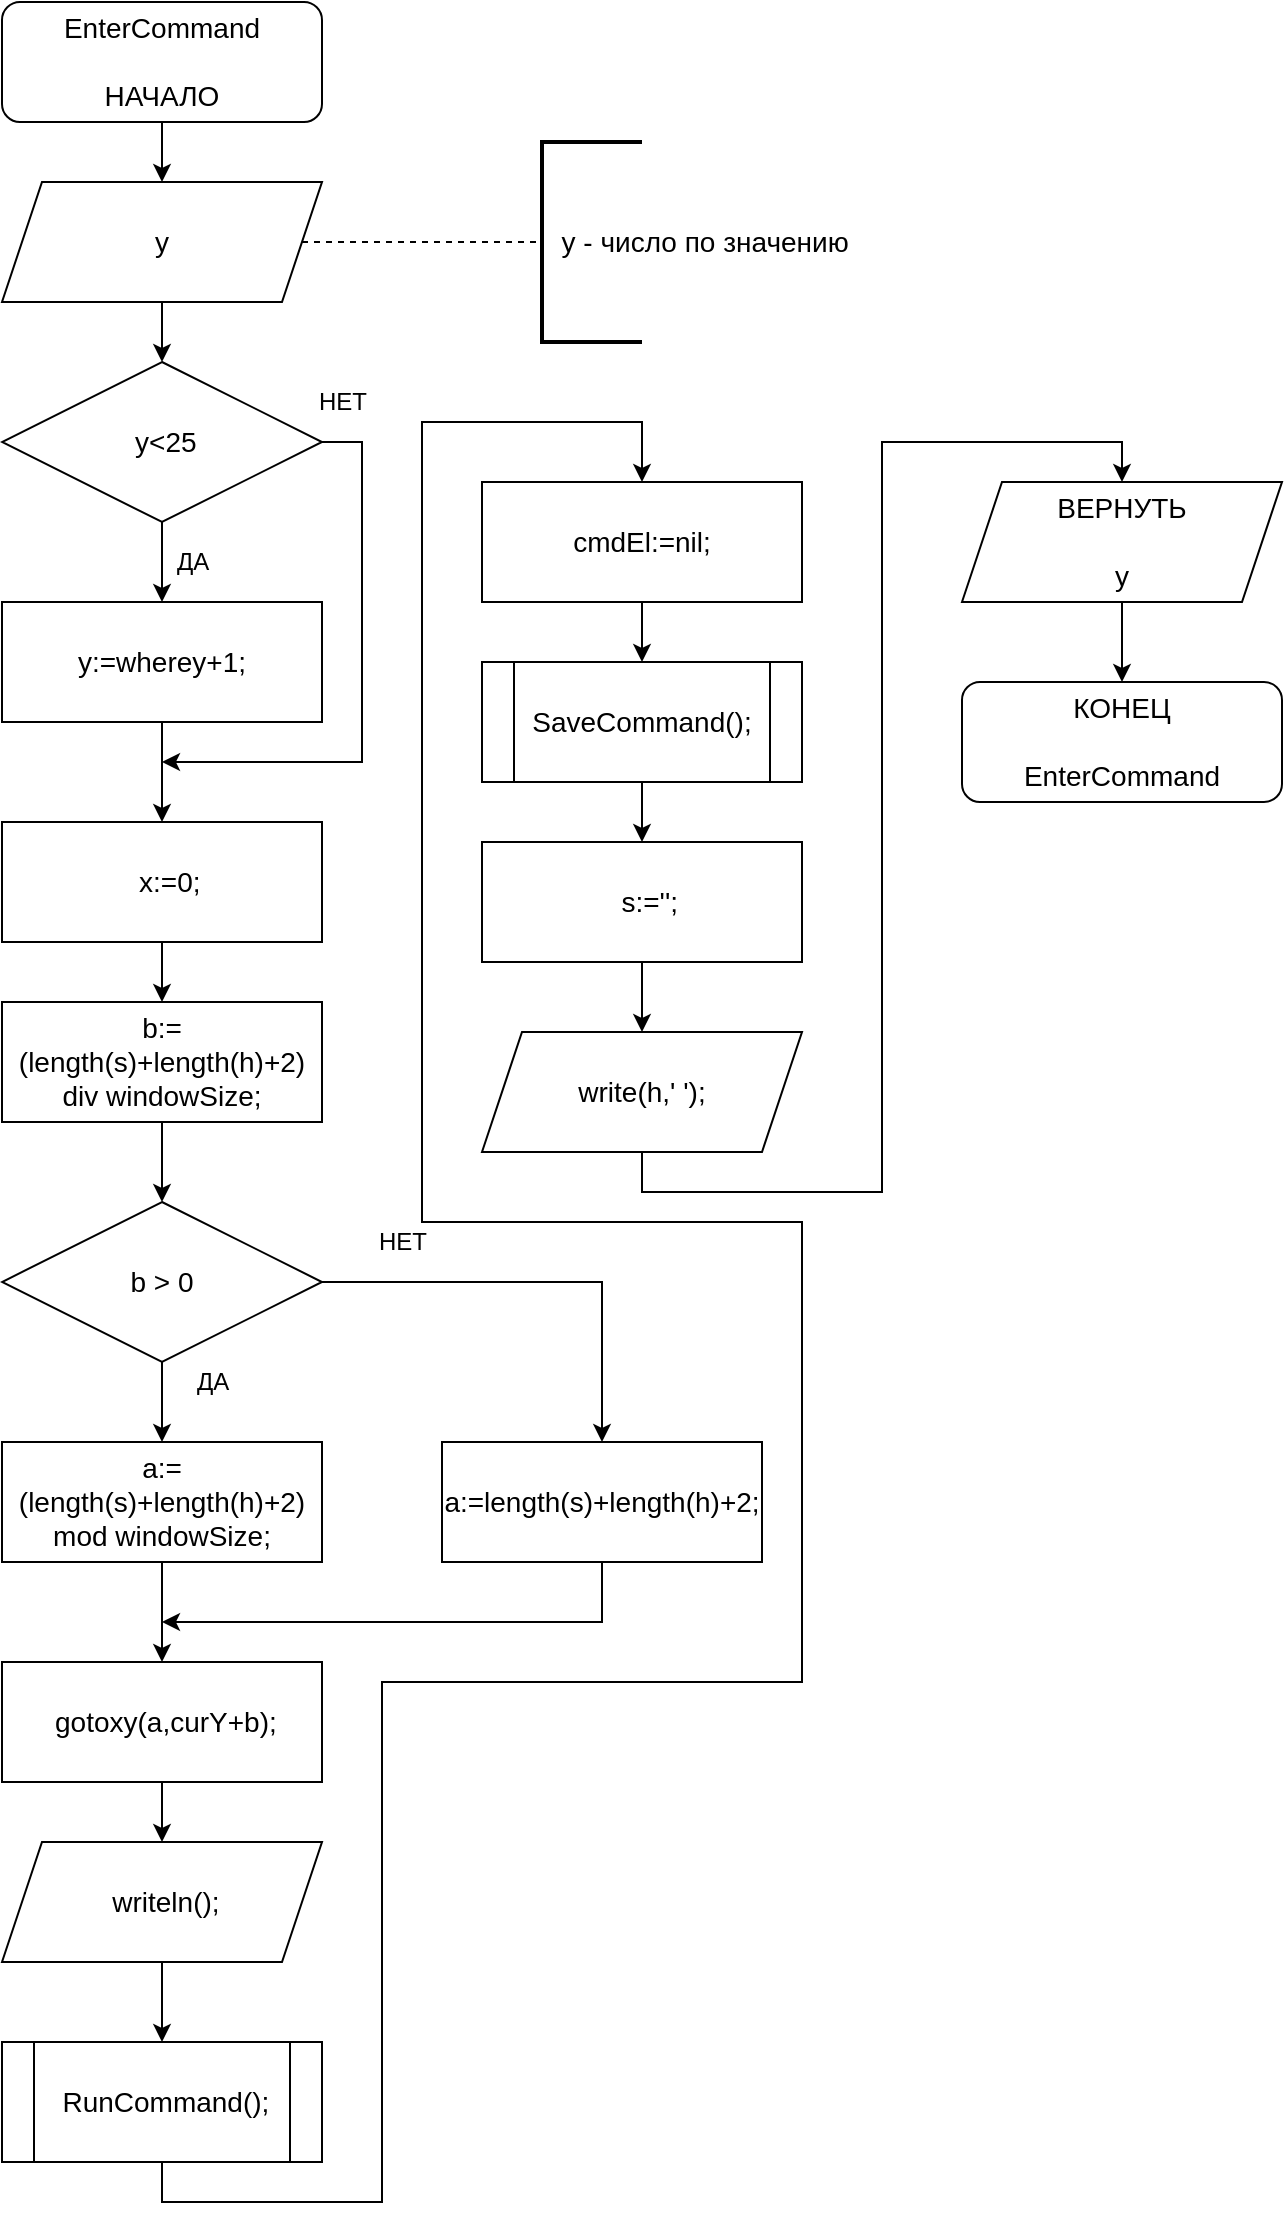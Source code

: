 <mxfile version="14.6.10" type="device"><diagram id="W9dQfq_vn-Y2g-CmqrOR" name="Page-1"><mxGraphModel dx="1422" dy="762" grid="1" gridSize="10" guides="1" tooltips="1" connect="1" arrows="1" fold="1" page="1" pageScale="1" pageWidth="827" pageHeight="1169" math="0" shadow="0"><root><mxCell id="0"/><mxCell id="1" parent="0"/><mxCell id="3BAsezgG50RGT3AIG67G-14" style="edgeStyle=orthogonalEdgeStyle;rounded=0;orthogonalLoop=1;jettySize=auto;html=1;exitX=0.5;exitY=1;exitDx=0;exitDy=0;entryX=0.5;entryY=0;entryDx=0;entryDy=0;" edge="1" parent="1" source="3BAsezgG50RGT3AIG67G-1" target="3BAsezgG50RGT3AIG67G-13"><mxGeometry relative="1" as="geometry"/></mxCell><mxCell id="3BAsezgG50RGT3AIG67G-1" value="&lt;font style=&quot;font-size: 14px&quot;&gt;EnterCommand&lt;br&gt;&lt;br&gt;НАЧАЛО&lt;/font&gt;" style="rounded=1;whiteSpace=wrap;html=1;" vertex="1" parent="1"><mxGeometry x="40" y="40" width="160" height="60" as="geometry"/></mxCell><mxCell id="3BAsezgG50RGT3AIG67G-5" style="edgeStyle=orthogonalEdgeStyle;rounded=0;orthogonalLoop=1;jettySize=auto;html=1;exitX=0.5;exitY=1;exitDx=0;exitDy=0;entryX=0.5;entryY=0;entryDx=0;entryDy=0;" edge="1" parent="1" source="3BAsezgG50RGT3AIG67G-2" target="3BAsezgG50RGT3AIG67G-4"><mxGeometry relative="1" as="geometry"/></mxCell><mxCell id="3BAsezgG50RGT3AIG67G-9" style="edgeStyle=orthogonalEdgeStyle;rounded=0;orthogonalLoop=1;jettySize=auto;html=1;exitX=1;exitY=0.5;exitDx=0;exitDy=0;" edge="1" parent="1" source="3BAsezgG50RGT3AIG67G-2"><mxGeometry relative="1" as="geometry"><mxPoint x="120" y="420" as="targetPoint"/><Array as="points"><mxPoint x="220" y="260"/><mxPoint x="220" y="420"/></Array></mxGeometry></mxCell><mxCell id="3BAsezgG50RGT3AIG67G-2" value="&lt;font style=&quot;font-size: 14px&quot;&gt;&amp;nbsp;y&amp;lt;25&lt;/font&gt;" style="rhombus;whiteSpace=wrap;html=1;" vertex="1" parent="1"><mxGeometry x="40" y="220" width="160" height="80" as="geometry"/></mxCell><mxCell id="3BAsezgG50RGT3AIG67G-8" style="edgeStyle=orthogonalEdgeStyle;rounded=0;orthogonalLoop=1;jettySize=auto;html=1;exitX=0.5;exitY=1;exitDx=0;exitDy=0;entryX=0.5;entryY=0;entryDx=0;entryDy=0;" edge="1" parent="1" source="3BAsezgG50RGT3AIG67G-4" target="3BAsezgG50RGT3AIG67G-7"><mxGeometry relative="1" as="geometry"/></mxCell><mxCell id="3BAsezgG50RGT3AIG67G-4" value="&lt;font style=&quot;font-size: 14px&quot;&gt;y:=wherey+1;&lt;/font&gt;" style="rounded=0;whiteSpace=wrap;html=1;" vertex="1" parent="1"><mxGeometry x="40" y="340" width="160" height="60" as="geometry"/></mxCell><mxCell id="3BAsezgG50RGT3AIG67G-6" value="ДА" style="text;html=1;align=center;verticalAlign=middle;resizable=0;points=[];autosize=1;strokeColor=none;" vertex="1" parent="1"><mxGeometry x="120" y="310" width="30" height="20" as="geometry"/></mxCell><mxCell id="3BAsezgG50RGT3AIG67G-12" style="edgeStyle=orthogonalEdgeStyle;rounded=0;orthogonalLoop=1;jettySize=auto;html=1;exitX=0.5;exitY=1;exitDx=0;exitDy=0;entryX=0.5;entryY=0;entryDx=0;entryDy=0;" edge="1" parent="1" source="3BAsezgG50RGT3AIG67G-7" target="3BAsezgG50RGT3AIG67G-11"><mxGeometry relative="1" as="geometry"><mxPoint x="120" y="540" as="targetPoint"/></mxGeometry></mxCell><mxCell id="3BAsezgG50RGT3AIG67G-7" value="&lt;font style=&quot;font-size: 14px&quot;&gt;&amp;nbsp; x:=0;&lt;/font&gt;" style="rounded=0;whiteSpace=wrap;html=1;" vertex="1" parent="1"><mxGeometry x="40" y="450" width="160" height="60" as="geometry"/></mxCell><mxCell id="3BAsezgG50RGT3AIG67G-10" value="НЕТ" style="text;html=1;align=center;verticalAlign=middle;resizable=0;points=[];autosize=1;strokeColor=none;" vertex="1" parent="1"><mxGeometry x="190" y="230" width="40" height="20" as="geometry"/></mxCell><mxCell id="3BAsezgG50RGT3AIG67G-19" style="edgeStyle=orthogonalEdgeStyle;rounded=0;orthogonalLoop=1;jettySize=auto;html=1;exitX=0.5;exitY=1;exitDx=0;exitDy=0;entryX=0.5;entryY=0;entryDx=0;entryDy=0;" edge="1" parent="1" source="3BAsezgG50RGT3AIG67G-11" target="3BAsezgG50RGT3AIG67G-18"><mxGeometry relative="1" as="geometry"/></mxCell><mxCell id="3BAsezgG50RGT3AIG67G-11" value="&lt;font style=&quot;font-size: 14px&quot;&gt;b:=(length(s)+length(h)+2) div windowSize;&lt;/font&gt;" style="rounded=0;whiteSpace=wrap;html=1;" vertex="1" parent="1"><mxGeometry x="40" y="540" width="160" height="60" as="geometry"/></mxCell><mxCell id="3BAsezgG50RGT3AIG67G-15" style="edgeStyle=orthogonalEdgeStyle;rounded=0;orthogonalLoop=1;jettySize=auto;html=1;exitX=0.5;exitY=1;exitDx=0;exitDy=0;" edge="1" parent="1" source="3BAsezgG50RGT3AIG67G-13" target="3BAsezgG50RGT3AIG67G-2"><mxGeometry relative="1" as="geometry"/></mxCell><mxCell id="3BAsezgG50RGT3AIG67G-13" value="&lt;font style=&quot;font-size: 14px&quot;&gt;y&lt;/font&gt;" style="shape=parallelogram;perimeter=parallelogramPerimeter;whiteSpace=wrap;html=1;fixedSize=1;" vertex="1" parent="1"><mxGeometry x="40" y="130" width="160" height="60" as="geometry"/></mxCell><mxCell id="3BAsezgG50RGT3AIG67G-16" value="" style="endArrow=none;dashed=1;html=1;rounded=0;edgeStyle=orthogonalEdgeStyle;exitX=1;exitY=0.5;exitDx=0;exitDy=0;" edge="1" parent="1" source="3BAsezgG50RGT3AIG67G-13" target="3BAsezgG50RGT3AIG67G-17"><mxGeometry width="50" height="50" relative="1" as="geometry"><mxPoint x="230" y="170" as="sourcePoint"/><mxPoint x="320" y="172" as="targetPoint"/></mxGeometry></mxCell><mxCell id="3BAsezgG50RGT3AIG67G-17" value="&lt;font style=&quot;font-size: 14px&quot;&gt;&amp;nbsp; y - число по значению&lt;/font&gt;" style="strokeWidth=2;html=1;shape=mxgraph.flowchart.annotation_1;align=left;pointerEvents=1;" vertex="1" parent="1"><mxGeometry x="310" y="110" width="50" height="100" as="geometry"/></mxCell><mxCell id="3BAsezgG50RGT3AIG67G-22" style="edgeStyle=orthogonalEdgeStyle;rounded=0;orthogonalLoop=1;jettySize=auto;html=1;exitX=0.5;exitY=1;exitDx=0;exitDy=0;entryX=0.5;entryY=0;entryDx=0;entryDy=0;" edge="1" parent="1" source="3BAsezgG50RGT3AIG67G-18" target="3BAsezgG50RGT3AIG67G-20"><mxGeometry relative="1" as="geometry"/></mxCell><mxCell id="3BAsezgG50RGT3AIG67G-23" style="edgeStyle=orthogonalEdgeStyle;rounded=0;orthogonalLoop=1;jettySize=auto;html=1;exitX=1;exitY=0.5;exitDx=0;exitDy=0;entryX=0.5;entryY=0;entryDx=0;entryDy=0;" edge="1" parent="1" source="3BAsezgG50RGT3AIG67G-18" target="3BAsezgG50RGT3AIG67G-21"><mxGeometry relative="1" as="geometry"/></mxCell><mxCell id="3BAsezgG50RGT3AIG67G-18" value="&lt;span style=&quot;font-size: 14px&quot;&gt;b &amp;gt; 0&lt;/span&gt;" style="rhombus;whiteSpace=wrap;html=1;" vertex="1" parent="1"><mxGeometry x="40" y="640" width="160" height="80" as="geometry"/></mxCell><mxCell id="3BAsezgG50RGT3AIG67G-27" style="edgeStyle=orthogonalEdgeStyle;rounded=0;orthogonalLoop=1;jettySize=auto;html=1;exitX=0.5;exitY=1;exitDx=0;exitDy=0;entryX=0.5;entryY=0;entryDx=0;entryDy=0;" edge="1" parent="1" source="3BAsezgG50RGT3AIG67G-20" target="3BAsezgG50RGT3AIG67G-26"><mxGeometry relative="1" as="geometry"/></mxCell><mxCell id="3BAsezgG50RGT3AIG67G-20" value="&lt;font style=&quot;font-size: 14px&quot;&gt;a:=(length(s)+length(h)+2) mod windowSize;&lt;/font&gt;" style="rounded=0;whiteSpace=wrap;html=1;" vertex="1" parent="1"><mxGeometry x="40" y="760" width="160" height="60" as="geometry"/></mxCell><mxCell id="3BAsezgG50RGT3AIG67G-28" style="edgeStyle=orthogonalEdgeStyle;rounded=0;orthogonalLoop=1;jettySize=auto;html=1;exitX=0.5;exitY=1;exitDx=0;exitDy=0;" edge="1" parent="1" source="3BAsezgG50RGT3AIG67G-21"><mxGeometry relative="1" as="geometry"><mxPoint x="120" y="850" as="targetPoint"/><Array as="points"><mxPoint x="340" y="850"/></Array></mxGeometry></mxCell><mxCell id="3BAsezgG50RGT3AIG67G-21" value="&lt;font style=&quot;font-size: 14px&quot;&gt;a:=length(s)+length(h)+2;&lt;/font&gt;" style="rounded=0;whiteSpace=wrap;html=1;" vertex="1" parent="1"><mxGeometry x="260" y="760" width="160" height="60" as="geometry"/></mxCell><mxCell id="3BAsezgG50RGT3AIG67G-24" value="НЕТ" style="text;html=1;align=center;verticalAlign=middle;resizable=0;points=[];autosize=1;strokeColor=none;" vertex="1" parent="1"><mxGeometry x="220" y="650" width="40" height="20" as="geometry"/></mxCell><mxCell id="3BAsezgG50RGT3AIG67G-25" value="ДА" style="text;html=1;align=center;verticalAlign=middle;resizable=0;points=[];autosize=1;strokeColor=none;" vertex="1" parent="1"><mxGeometry x="130" y="720" width="30" height="20" as="geometry"/></mxCell><mxCell id="3BAsezgG50RGT3AIG67G-30" style="edgeStyle=orthogonalEdgeStyle;rounded=0;orthogonalLoop=1;jettySize=auto;html=1;exitX=0.5;exitY=1;exitDx=0;exitDy=0;entryX=0.5;entryY=0;entryDx=0;entryDy=0;" edge="1" parent="1" source="3BAsezgG50RGT3AIG67G-26" target="3BAsezgG50RGT3AIG67G-29"><mxGeometry relative="1" as="geometry"/></mxCell><mxCell id="3BAsezgG50RGT3AIG67G-26" value="&lt;font style=&quot;font-size: 14px&quot;&gt;&amp;nbsp;gotoxy(a,curY+b);&lt;/font&gt;" style="rounded=0;whiteSpace=wrap;html=1;" vertex="1" parent="1"><mxGeometry x="40" y="870" width="160" height="60" as="geometry"/></mxCell><mxCell id="3BAsezgG50RGT3AIG67G-32" style="edgeStyle=orthogonalEdgeStyle;rounded=0;orthogonalLoop=1;jettySize=auto;html=1;exitX=0.5;exitY=1;exitDx=0;exitDy=0;entryX=0.5;entryY=0;entryDx=0;entryDy=0;" edge="1" parent="1" source="3BAsezgG50RGT3AIG67G-29" target="3BAsezgG50RGT3AIG67G-31"><mxGeometry relative="1" as="geometry"/></mxCell><mxCell id="3BAsezgG50RGT3AIG67G-29" value="&lt;font style=&quot;font-size: 14px&quot;&gt;&amp;nbsp;writeln();&lt;/font&gt;" style="shape=parallelogram;perimeter=parallelogramPerimeter;whiteSpace=wrap;html=1;fixedSize=1;" vertex="1" parent="1"><mxGeometry x="40" y="960" width="160" height="60" as="geometry"/></mxCell><mxCell id="3BAsezgG50RGT3AIG67G-35" style="edgeStyle=orthogonalEdgeStyle;rounded=0;orthogonalLoop=1;jettySize=auto;html=1;exitX=0.5;exitY=1;exitDx=0;exitDy=0;entryX=0.5;entryY=0;entryDx=0;entryDy=0;" edge="1" parent="1" source="3BAsezgG50RGT3AIG67G-31" target="3BAsezgG50RGT3AIG67G-34"><mxGeometry relative="1" as="geometry"><Array as="points"><mxPoint x="120" y="1140"/><mxPoint x="230" y="1140"/><mxPoint x="230" y="880"/><mxPoint x="440" y="880"/><mxPoint x="440" y="650"/><mxPoint x="250" y="650"/><mxPoint x="250" y="250"/><mxPoint x="360" y="250"/></Array></mxGeometry></mxCell><mxCell id="3BAsezgG50RGT3AIG67G-31" value="&lt;font style=&quot;font-size: 14px&quot;&gt;&amp;nbsp;RunCommand();&lt;/font&gt;" style="shape=process;whiteSpace=wrap;html=1;backgroundOutline=1;" vertex="1" parent="1"><mxGeometry x="40" y="1060" width="160" height="60" as="geometry"/></mxCell><mxCell id="3BAsezgG50RGT3AIG67G-37" style="edgeStyle=orthogonalEdgeStyle;rounded=0;orthogonalLoop=1;jettySize=auto;html=1;exitX=0.5;exitY=1;exitDx=0;exitDy=0;entryX=0.5;entryY=0;entryDx=0;entryDy=0;" edge="1" parent="1" source="3BAsezgG50RGT3AIG67G-34" target="3BAsezgG50RGT3AIG67G-36"><mxGeometry relative="1" as="geometry"/></mxCell><mxCell id="3BAsezgG50RGT3AIG67G-34" value="&lt;font style=&quot;font-size: 14px&quot;&gt;cmdEl:=nil;&lt;/font&gt;" style="rounded=0;whiteSpace=wrap;html=1;" vertex="1" parent="1"><mxGeometry x="280" y="280" width="160" height="60" as="geometry"/></mxCell><mxCell id="3BAsezgG50RGT3AIG67G-40" style="edgeStyle=orthogonalEdgeStyle;rounded=0;orthogonalLoop=1;jettySize=auto;html=1;exitX=0.5;exitY=1;exitDx=0;exitDy=0;" edge="1" parent="1" source="3BAsezgG50RGT3AIG67G-36" target="3BAsezgG50RGT3AIG67G-39"><mxGeometry relative="1" as="geometry"/></mxCell><mxCell id="3BAsezgG50RGT3AIG67G-36" value="&lt;font style=&quot;font-size: 14px&quot;&gt;SaveCommand();&lt;/font&gt;" style="shape=process;whiteSpace=wrap;html=1;backgroundOutline=1;" vertex="1" parent="1"><mxGeometry x="280" y="370" width="160" height="60" as="geometry"/></mxCell><mxCell id="3BAsezgG50RGT3AIG67G-43" style="edgeStyle=orthogonalEdgeStyle;rounded=0;orthogonalLoop=1;jettySize=auto;html=1;exitX=0.5;exitY=1;exitDx=0;exitDy=0;entryX=0.5;entryY=0;entryDx=0;entryDy=0;" edge="1" parent="1" source="3BAsezgG50RGT3AIG67G-39" target="3BAsezgG50RGT3AIG67G-41"><mxGeometry relative="1" as="geometry"/></mxCell><mxCell id="3BAsezgG50RGT3AIG67G-39" value="&lt;font style=&quot;font-size: 14px&quot;&gt;&amp;nbsp; s:='';&lt;/font&gt;" style="rounded=0;whiteSpace=wrap;html=1;" vertex="1" parent="1"><mxGeometry x="280" y="460" width="160" height="60" as="geometry"/></mxCell><mxCell id="3BAsezgG50RGT3AIG67G-46" style="edgeStyle=orthogonalEdgeStyle;rounded=0;orthogonalLoop=1;jettySize=auto;html=1;exitX=0.5;exitY=1;exitDx=0;exitDy=0;entryX=0.5;entryY=0;entryDx=0;entryDy=0;" edge="1" parent="1" source="3BAsezgG50RGT3AIG67G-41" target="3BAsezgG50RGT3AIG67G-45"><mxGeometry relative="1" as="geometry"/></mxCell><mxCell id="3BAsezgG50RGT3AIG67G-41" value="&lt;font style=&quot;font-size: 14px&quot;&gt;write(h,' ');&lt;/font&gt;" style="shape=parallelogram;perimeter=parallelogramPerimeter;whiteSpace=wrap;html=1;fixedSize=1;" vertex="1" parent="1"><mxGeometry x="280" y="555" width="160" height="60" as="geometry"/></mxCell><mxCell id="3BAsezgG50RGT3AIG67G-48" style="edgeStyle=orthogonalEdgeStyle;rounded=0;orthogonalLoop=1;jettySize=auto;html=1;exitX=0.5;exitY=1;exitDx=0;exitDy=0;entryX=0.5;entryY=0;entryDx=0;entryDy=0;" edge="1" parent="1" source="3BAsezgG50RGT3AIG67G-45" target="3BAsezgG50RGT3AIG67G-47"><mxGeometry relative="1" as="geometry"/></mxCell><mxCell id="3BAsezgG50RGT3AIG67G-45" value="&lt;span style=&quot;font-size: 14px&quot;&gt;ВЕРНУТЬ&lt;br&gt;&lt;br&gt;y&lt;br&gt;&lt;/span&gt;" style="shape=parallelogram;perimeter=parallelogramPerimeter;whiteSpace=wrap;html=1;fixedSize=1;" vertex="1" parent="1"><mxGeometry x="520" y="280" width="160" height="60" as="geometry"/></mxCell><mxCell id="3BAsezgG50RGT3AIG67G-47" value="&lt;font style=&quot;font-size: 14px&quot;&gt;КОНЕЦ&lt;br&gt;&lt;br&gt;EnterCommand&lt;br&gt;&lt;/font&gt;" style="rounded=1;whiteSpace=wrap;html=1;" vertex="1" parent="1"><mxGeometry x="520" y="380" width="160" height="60" as="geometry"/></mxCell></root></mxGraphModel></diagram></mxfile>